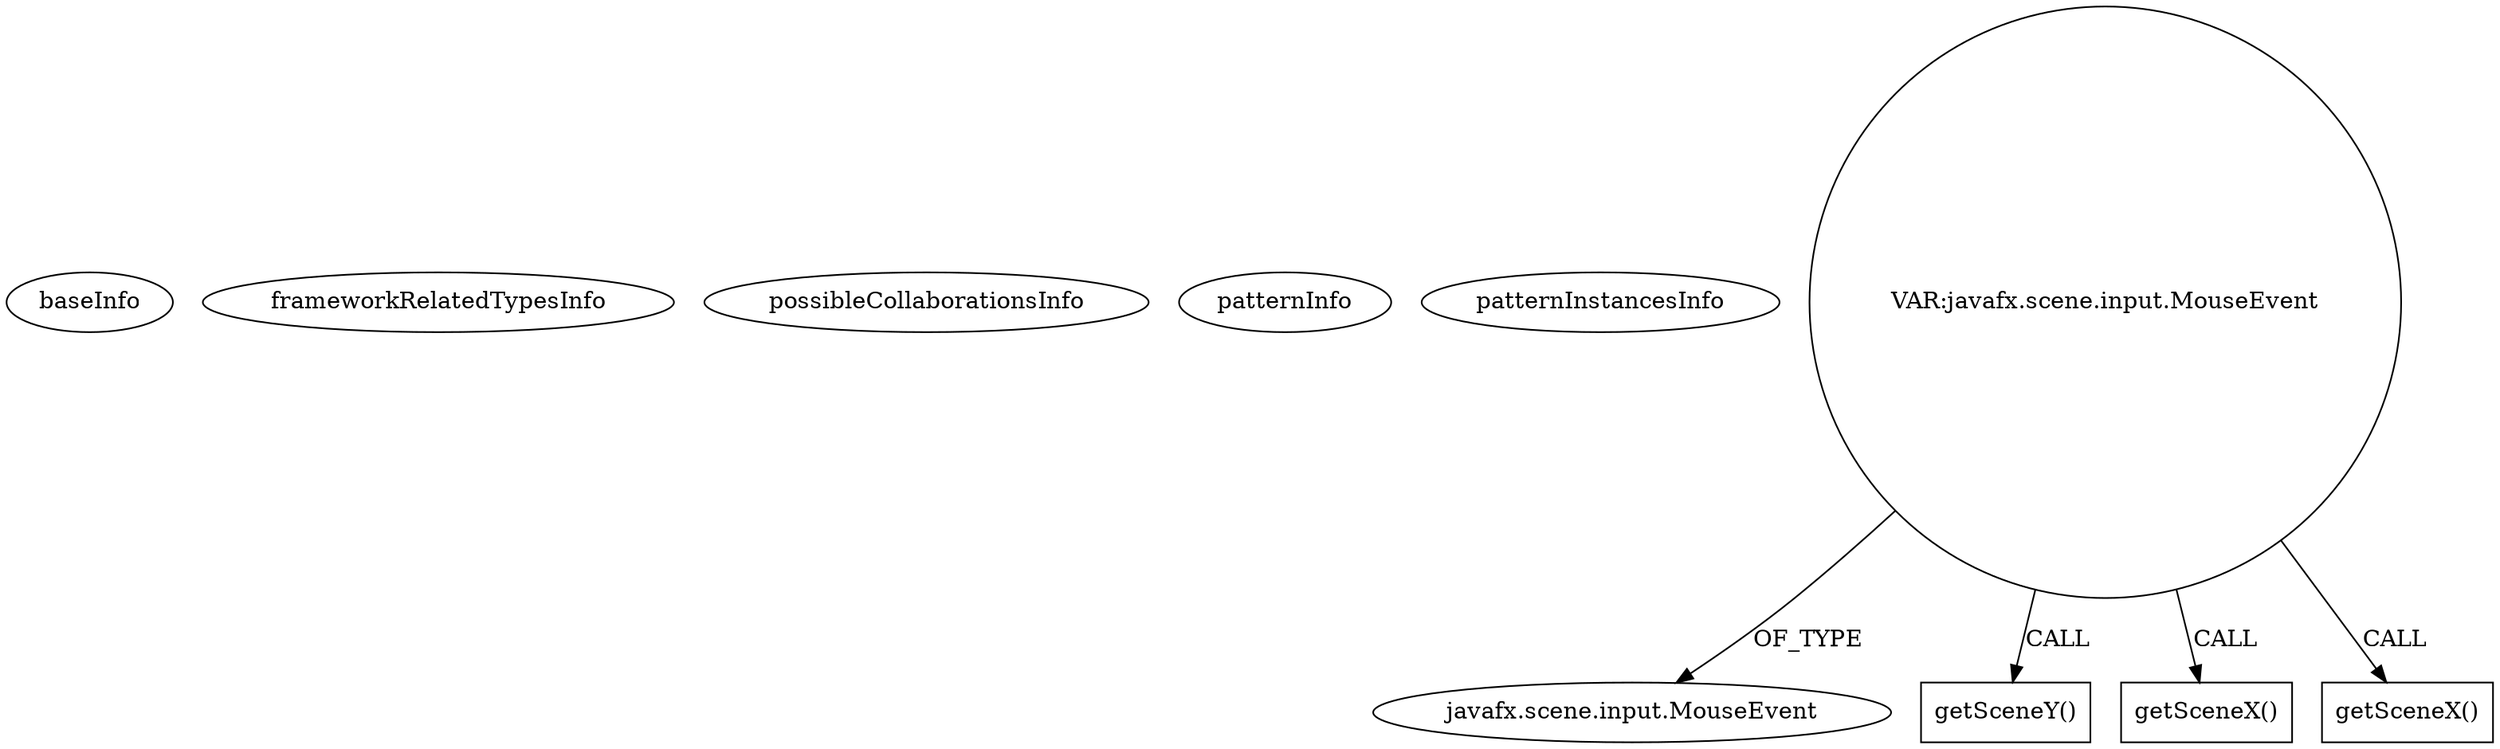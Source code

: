 digraph {
baseInfo[graphId=229,category="pattern",isAnonymous=false,possibleRelation=false]
frameworkRelatedTypesInfo[]
possibleCollaborationsInfo[]
patternInfo[frequency=2.0,patternRootClient=null]
patternInstancesInfo[0="mrempala-sp~/mrempala-sp/sp-master/src/application/VcPtVisualSchematicView.java~VcPtVisualSchematicView~3690",1="mrempala-sp~/mrempala-sp/sp-master/src/application/VcPtVisualSchematicViewClickable.java~VcPtVisualSchematicViewClickable~3668"]
42[label="javafx.scene.input.MouseEvent",vertexType="FRAMEWORK_CLASS_TYPE",isFrameworkType=false]
40[label="VAR:javafx.scene.input.MouseEvent",vertexType="VARIABLE_EXPRESION",isFrameworkType=false,shape=circle]
60[label="getSceneY()",vertexType="INSIDE_CALL",isFrameworkType=false,shape=box]
54[label="getSceneX()",vertexType="INSIDE_CALL",isFrameworkType=false,shape=box]
70[label="getSceneX()",vertexType="INSIDE_CALL",isFrameworkType=false,shape=box]
40->70[label="CALL"]
40->60[label="CALL"]
40->54[label="CALL"]
40->42[label="OF_TYPE"]
}
